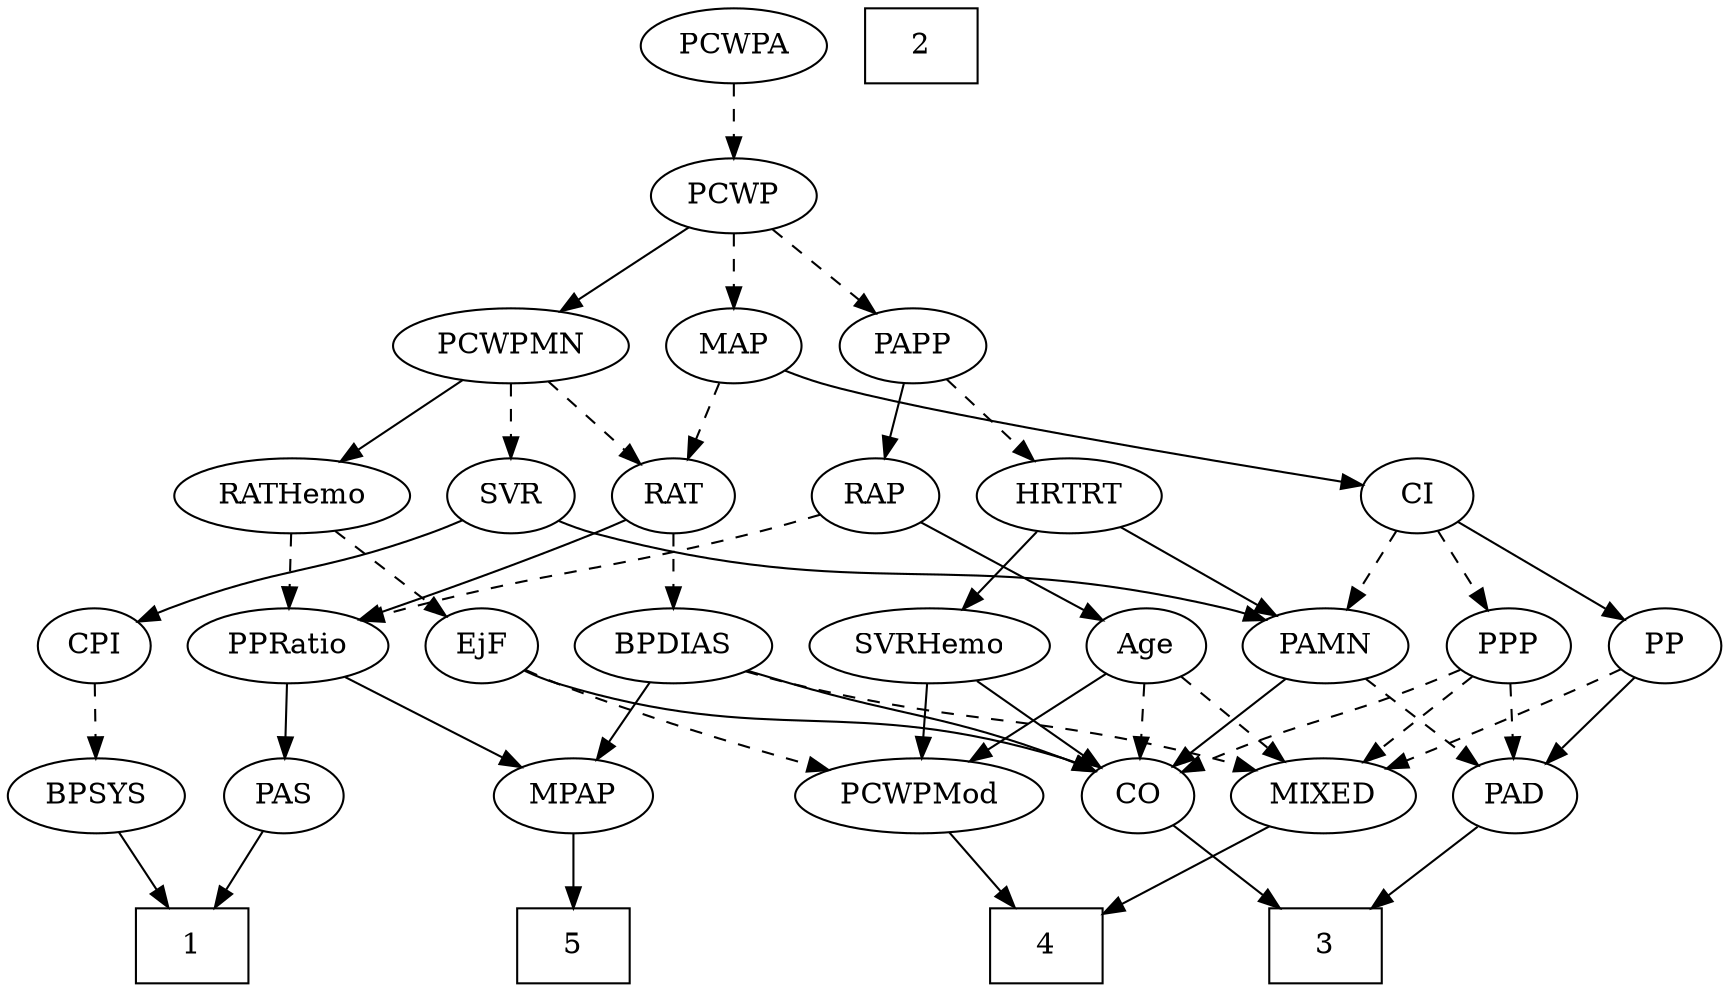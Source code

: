 strict digraph {
	graph [bb="0,0,759.7,468"];
	node [label="\N"];
	1	[height=0.5,
		pos="79.697,18",
		shape=box,
		width=0.75];
	2	[height=0.5,
		pos="406.7,450",
		shape=box,
		width=0.75];
	3	[height=0.5,
		pos="579.7,18",
		shape=box,
		width=0.75];
	4	[height=0.5,
		pos="451.7,18",
		shape=box,
		width=0.75];
	5	[height=0.5,
		pos="248.7,18",
		shape=box,
		width=0.75];
	Age	[height=0.5,
		pos="498.7,162",
		width=0.75];
	MIXED	[height=0.5,
		pos="578.7,90",
		width=1.1193];
	Age -> MIXED	[pos="e,561.26,106.26 514.5,147.17 525.66,137.4 540.85,124.11 553.65,112.91",
		style=dashed];
	CO	[height=0.5,
		pos="493.7,90",
		width=0.75];
	Age -> CO	[pos="e,494.92,108.1 497.46,143.7 496.91,135.98 496.25,126.71 495.63,118.11",
		style=dashed];
	PCWPMod	[height=0.5,
		pos="396.7,90",
		width=1.4443];
	Age -> PCWPMod	[pos="e,419.05,106.34 480.46,148.49 465.82,138.44 444.94,124.11 427.68,112.27",
		style=solid];
	EjF	[height=0.5,
		pos="206.7,162",
		width=0.75];
	EjF -> CO	[pos="e,473.15,101.89 227.25,150.11 232.2,147.82 237.55,145.61 242.7,144 335.15,115.04 365.24,136.96 457.7,108 459.63,107.4 461.58,106.71 \
463.54,105.96",
		style=solid];
	EjF -> PCWPMod	[pos="e,359.24,102.62 227.85,150.54 232.68,148.28 237.83,145.98 242.7,144 278.03,129.63 318.89,115.69 349.64,105.71",
		style=dashed];
	RAP	[height=0.5,
		pos="383.7,234",
		width=0.77632];
	RAP -> Age	[pos="e,479.19,174.88 403.47,220.97 421.93,209.73 449.68,192.84 470.47,180.18",
		style=solid];
	PPRatio	[height=0.5,
		pos="121.7,162",
		width=1.1013];
	RAP -> PPRatio	[pos="e,151.59,173.96 359.36,224.87 350.12,221.91 339.47,218.64 329.7,216 259.75,197.11 240.36,199.91 170.7,180 167.58,179.11 164.37,178.13 \
161.16,177.11",
		style=dashed];
	MIXED -> 4	[pos="e,478.75,33.909 554.21,75.503 535.29,65.074 508.82,50.487 487.52,38.746",
		style=solid];
	MPAP	[height=0.5,
		pos="248.7,90",
		width=0.97491];
	MPAP -> 5	[pos="e,248.7,36.104 248.7,71.697 248.7,63.983 248.7,54.712 248.7,46.112",
		style=solid];
	BPSYS	[height=0.5,
		pos="37.697,90",
		width=1.0471];
	BPSYS -> 1	[pos="e,69.229,36.447 47.65,72.411 52.526,64.285 58.512,54.307 63.986,45.184",
		style=solid];
	PAD	[height=0.5,
		pos="665.7,90",
		width=0.79437];
	PAD -> 3	[pos="e,600.61,36.019 648.71,75.17 637.27,65.865 621.91,53.363 608.59,42.516",
		style=solid];
	CO -> 3	[pos="e,558.59,36.18 510.28,75.503 521.68,66.225 537.12,53.656 550.55,42.728",
		style=solid];
	PAS	[height=0.5,
		pos="120.7,90",
		width=0.75];
	PAS -> 1	[pos="e,89.726,36.124 111.19,72.765 106.36,64.525 100.38,54.317 94.934,45.016",
		style=solid];
	PAMN	[height=0.5,
		pos="579.7,162",
		width=1.011];
	PAMN -> PAD	[pos="e,648.94,104.64 597.94,146.15 610.43,135.98 627.15,122.37 640.86,111.21",
		style=dashed];
	PAMN -> CO	[pos="e,510.16,104.4 561.46,146.15 548.88,135.92 532.02,122.19 518.26,111",
		style=solid];
	RATHemo	[height=0.5,
		pos="125.7,234",
		width=1.3721];
	RATHemo -> EjF	[pos="e,190.85,176.7 144.08,217.12 155.64,207.12 170.67,194.13 183.11,183.38",
		style=dashed];
	RATHemo -> PPRatio	[pos="e,122.67,180.1 124.71,215.7 124.27,207.98 123.74,198.71 123.25,190.11",
		style=dashed];
	CPI	[height=0.5,
		pos="36.697,162",
		width=0.75];
	CPI -> BPSYS	[pos="e,37.452,108.1 36.944,143.7 37.054,135.98 37.186,126.71 37.309,118.11",
		style=dashed];
	RAT	[height=0.5,
		pos="293.7,234",
		width=0.75827];
	BPDIAS	[height=0.5,
		pos="293.7,162",
		width=1.1735];
	RAT -> BPDIAS	[pos="e,293.7,180.1 293.7,215.7 293.7,207.98 293.7,198.71 293.7,190.11",
		style=dashed];
	RAT -> PPRatio	[pos="e,151.65,173.99 272.11,222.51 267.38,220.3 262.39,218.02 257.7,216 225.56,202.17 188.54,187.85 161.24,177.58",
		style=solid];
	SVR	[height=0.5,
		pos="220.7,234",
		width=0.77632];
	SVR -> PAMN	[pos="e,552.89,174.28 241.8,221.98 246.89,219.7 252.4,217.52 257.7,216 377.01,181.7 414.26,210.14 534.7,180 537.51,179.3 540.38,178.47 \
543.25,177.57",
		style=solid];
	SVR -> CPI	[pos="e,57.819,173.52 198.97,222.5 194,220.25 188.7,217.95 183.7,216 135.38,197.14 120.91,199.11 72.697,180 70.865,179.27 68.996,178.5 \
67.119,177.69",
		style=solid];
	PCWPMod -> 4	[pos="e,437.99,36.447 409.73,72.411 416.32,64.031 424.45,53.682 431.79,44.332",
		style=solid];
	PCWPA	[height=0.5,
		pos="319.7,450",
		width=1.1555];
	PCWP	[height=0.5,
		pos="319.7,378",
		width=0.97491];
	PCWPA -> PCWP	[pos="e,319.7,396.1 319.7,431.7 319.7,423.98 319.7,414.71 319.7,406.11",
		style=dashed];
	PCWPMN	[height=0.5,
		pos="220.7,306",
		width=1.3902];
	PCWPMN -> RATHemo	[pos="e,146.72,250.49 199.61,289.46 186.45,279.77 169.33,267.15 154.87,256.5",
		style=solid];
	PCWPMN -> RAT	[pos="e,278.84,249.25 237.63,288.76 247.66,279.14 260.49,266.84 271.35,256.43",
		style=dashed];
	PCWPMN -> SVR	[pos="e,220.7,252.1 220.7,287.7 220.7,279.98 220.7,270.71 220.7,262.11",
		style=dashed];
	SVRHemo	[height=0.5,
		pos="403.7,162",
		width=1.3902];
	SVRHemo -> CO	[pos="e,476.8,104.14 423.67,145.46 437,135.09 454.64,121.38 468.87,110.31",
		style=solid];
	SVRHemo -> PCWPMod	[pos="e,398.41,108.1 401.97,143.7 401.19,135.98 400.27,126.71 399.41,118.11",
		style=solid];
	BPDIAS -> MIXED	[pos="e,548.85,102.11 325.06,149.84 331.51,147.74 338.29,145.68 344.7,144 425.71,122.71 448.81,129.78 529.7,108 532.83,107.16 536.05,106.21 \
539.27,105.22",
		style=dashed];
	BPDIAS -> MPAP	[pos="e,259.28,107.47 283.03,144.41 277.6,135.95 270.87,125.49 264.82,116.08",
		style=solid];
	BPDIAS -> CO	[pos="e,472.58,101.54 325.78,150.23 332.05,148.15 338.57,146 344.7,144 394.81,127.67 408.65,127.3 457.7,108 459.53,107.28 461.4,106.51 \
463.28,105.71",
		style=solid];
	MAP	[height=0.5,
		pos="319.7,306",
		width=0.84854];
	MAP -> RAT	[pos="e,299.93,251.79 313.4,288.05 310.43,280.06 306.82,270.33 303.5,261.4",
		style=dashed];
	CI	[height=0.5,
		pos="619.7,234",
		width=0.75];
	MAP -> CI	[pos="e,593.6,239.58 342.9,293.93 348.03,291.76 353.48,289.64 358.7,288 400.27,274.88 522.24,252.33 583.58,241.36",
		style=solid];
	PP	[height=0.5,
		pos="732.7,162",
		width=0.75];
	PP -> MIXED	[pos="e,606.42,103.27 711.41,150.86 706.58,148.59 701.47,146.2 696.7,144 669.63,131.53 638.91,117.75 615.6,107.36",
		style=dashed];
	PP -> PAD	[pos="e,680.02,105.97 718.81,146.5 709.68,136.96 697.55,124.28 687.19,113.46",
		style=solid];
	PPP	[height=0.5,
		pos="660.7,162",
		width=0.75];
	PPP -> MIXED	[pos="e,596.57,106.26 644.5,147.17 633.06,137.4 617.49,124.11 604.37,112.91",
		style=dashed];
	PPP -> PAD	[pos="e,664.47,108.1 661.93,143.7 662.48,135.98 663.15,126.71 663.76,118.11",
		style=dashed];
	PPP -> CO	[pos="e,514.89,101.35 639.5,150.65 634.67,148.39 629.53,146.05 624.7,144 583.14,126.35 571.25,125.65 529.7,108 527.88,107.23 526.03,106.42 \
524.16,105.59",
		style=dashed];
	PPRatio -> MPAP	[pos="e,225.46,103.81 145.88,147.67 165.91,136.63 194.53,120.85 216.5,108.75",
		style=solid];
	PPRatio -> PAS	[pos="e,120.94,108.1 121.45,143.7 121.34,135.98 121.21,126.71 121.08,118.11",
		style=solid];
	PCWP -> PCWPMN	[pos="e,242.42,322.36 299.66,362.83 285.65,352.92 266.68,339.51 250.84,328.31",
		style=solid];
	PCWP -> MAP	[pos="e,319.7,324.1 319.7,359.7 319.7,351.98 319.7,342.71 319.7,334.11",
		style=dashed];
	PAPP	[height=0.5,
		pos="399.7,306",
		width=0.88464];
	PCWP -> PAPP	[pos="e,383.03,321.58 336.66,362.15 347.87,352.34 362.75,339.33 375.23,328.41",
		style=dashed];
	CI -> PAMN	[pos="e,589.2,179.63 610.42,216.76 605.64,208.4 599.71,198.02 594.33,188.61",
		style=dashed];
	CI -> PP	[pos="e,713.43,174.93 638.87,221.13 656.97,209.91 684.32,192.97 704.83,180.26",
		style=solid];
	CI -> PPP	[pos="e,651.24,179.15 629.21,216.76 634.23,208.19 640.49,197.49 646.11,187.9",
		style=dashed];
	PAPP -> RAP	[pos="e,387.65,252.28 395.82,288.05 394.04,280.26 391.88,270.82 389.89,262.08",
		style=solid];
	HRTRT	[height=0.5,
		pos="469.7,234",
		width=1.1013];
	PAPP -> HRTRT	[pos="e,454.05,250.64 414.89,289.81 424.2,280.49 436.32,268.38 446.78,257.91",
		style=dashed];
	HRTRT -> PAMN	[pos="e,558.11,176.73 491.69,219 508.29,208.44 531.24,193.83 549.55,182.18",
		style=solid];
	HRTRT -> SVRHemo	[pos="e,419.07,179.31 454.72,217.12 446.23,208.12 435.45,196.68 425.99,186.65",
		style=solid];
}
